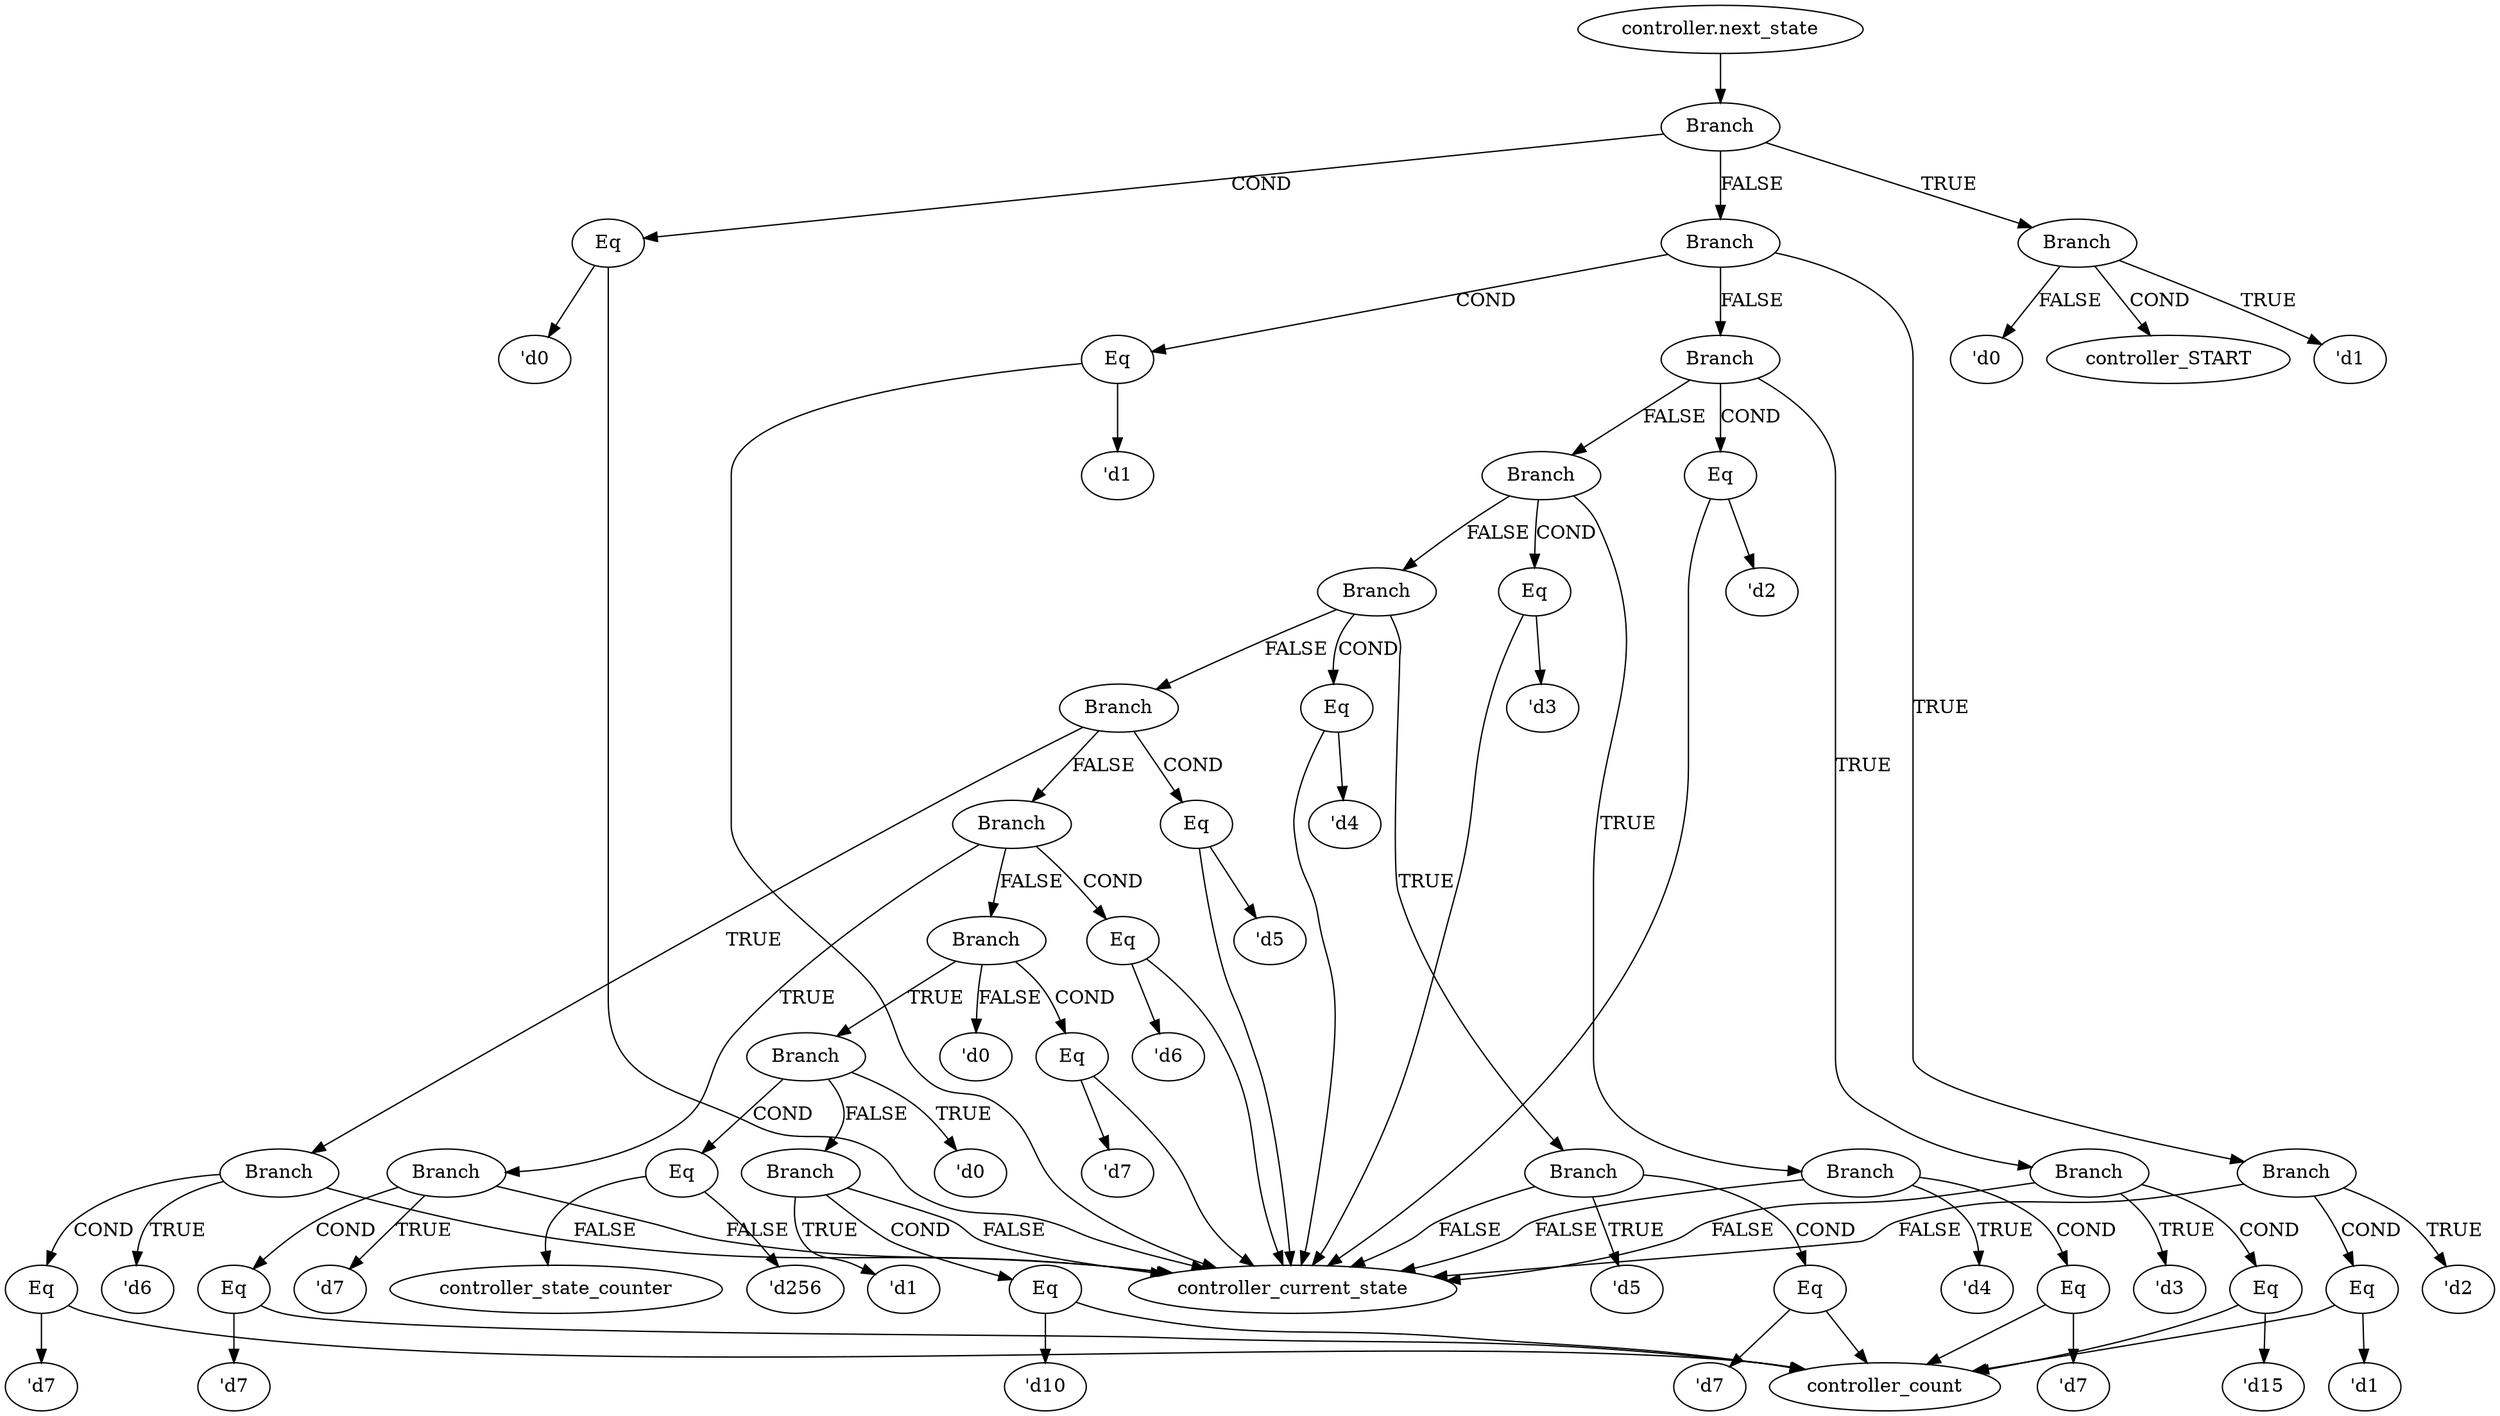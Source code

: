 strict digraph "" {
	node [label="\N"];
	"controller.next_state_graphrename_0"	[color=black,
		label="controller.next_state"];
	Branch_graphrename_1	[color=black,
		label=Branch];
	"controller.next_state_graphrename_0" -> Branch_graphrename_1	[color=black];
	Eq_graphrename_2	[color=black,
		label=Eq];
	Branch_graphrename_1 -> Eq_graphrename_2	[color=black,
		label=COND];
	Branch_graphrename_4	[color=black,
		label=Branch];
	Branch_graphrename_1 -> Branch_graphrename_4	[color=black,
		label=TRUE];
	Branch_graphrename_7	[color=black,
		label=Branch];
	Branch_graphrename_1 -> Branch_graphrename_7	[color=black,
		label=FALSE];
	controller_current_state	[color=black];
	Eq_graphrename_2 -> controller_current_state	[color=black];
	"'d0_graphrename_3"	[color=black,
		label="'d0"];
	Eq_graphrename_2 -> "'d0_graphrename_3"	[color=black];
	controller_START	[color=black];
	Branch_graphrename_4 -> controller_START	[color=black,
		label=COND];
	"'d1_graphrename_5"	[color=black,
		label="'d1"];
	Branch_graphrename_4 -> "'d1_graphrename_5"	[color=black,
		label=TRUE];
	"'d0_graphrename_6"	[color=black,
		label="'d0"];
	Branch_graphrename_4 -> "'d0_graphrename_6"	[color=black,
		label=FALSE];
	Eq_graphrename_8	[color=black,
		label=Eq];
	Branch_graphrename_7 -> Eq_graphrename_8	[color=black,
		label=COND];
	Branch_graphrename_10	[color=black,
		label=Branch];
	Branch_graphrename_7 -> Branch_graphrename_10	[color=black,
		label=TRUE];
	Branch_graphrename_14	[color=black,
		label=Branch];
	Branch_graphrename_7 -> Branch_graphrename_14	[color=black,
		label=FALSE];
	Eq_graphrename_8 -> controller_current_state	[color=black];
	"'d1_graphrename_9"	[color=black,
		label="'d1"];
	Eq_graphrename_8 -> "'d1_graphrename_9"	[color=black];
	Branch_graphrename_10 -> controller_current_state	[color=black,
		label=FALSE];
	Eq_graphrename_11	[color=black,
		label=Eq];
	Branch_graphrename_10 -> Eq_graphrename_11	[color=black,
		label=COND];
	"'d2_graphrename_13"	[color=black,
		label="'d2"];
	Branch_graphrename_10 -> "'d2_graphrename_13"	[color=black,
		label=TRUE];
	controller_count	[color=black];
	Eq_graphrename_11 -> controller_count	[color=black];
	"'d1_graphrename_12"	[color=black,
		label="'d1"];
	Eq_graphrename_11 -> "'d1_graphrename_12"	[color=black];
	Eq_graphrename_15	[color=black,
		label=Eq];
	Branch_graphrename_14 -> Eq_graphrename_15	[color=black,
		label=COND];
	Branch_graphrename_17	[color=black,
		label=Branch];
	Branch_graphrename_14 -> Branch_graphrename_17	[color=black,
		label=TRUE];
	Branch_graphrename_21	[color=black,
		label=Branch];
	Branch_graphrename_14 -> Branch_graphrename_21	[color=black,
		label=FALSE];
	Eq_graphrename_15 -> controller_current_state	[color=black];
	"'d2_graphrename_16"	[color=black,
		label="'d2"];
	Eq_graphrename_15 -> "'d2_graphrename_16"	[color=black];
	Branch_graphrename_17 -> controller_current_state	[color=black,
		label=FALSE];
	Eq_graphrename_18	[color=black,
		label=Eq];
	Branch_graphrename_17 -> Eq_graphrename_18	[color=black,
		label=COND];
	"'d3_graphrename_20"	[color=black,
		label="'d3"];
	Branch_graphrename_17 -> "'d3_graphrename_20"	[color=black,
		label=TRUE];
	Eq_graphrename_18 -> controller_count	[color=black];
	"'d15_graphrename_19"	[color=black,
		label="'d15"];
	Eq_graphrename_18 -> "'d15_graphrename_19"	[color=black];
	Eq_graphrename_22	[color=black,
		label=Eq];
	Branch_graphrename_21 -> Eq_graphrename_22	[color=black,
		label=COND];
	Branch_graphrename_24	[color=black,
		label=Branch];
	Branch_graphrename_21 -> Branch_graphrename_24	[color=black,
		label=TRUE];
	Branch_graphrename_28	[color=black,
		label=Branch];
	Branch_graphrename_21 -> Branch_graphrename_28	[color=black,
		label=FALSE];
	Eq_graphrename_22 -> controller_current_state	[color=black];
	"'d3_graphrename_23"	[color=black,
		label="'d3"];
	Eq_graphrename_22 -> "'d3_graphrename_23"	[color=black];
	Branch_graphrename_24 -> controller_current_state	[color=black,
		label=FALSE];
	Eq_graphrename_25	[color=black,
		label=Eq];
	Branch_graphrename_24 -> Eq_graphrename_25	[color=black,
		label=COND];
	"'d4_graphrename_27"	[color=black,
		label="'d4"];
	Branch_graphrename_24 -> "'d4_graphrename_27"	[color=black,
		label=TRUE];
	Eq_graphrename_25 -> controller_count	[color=black];
	"'d7_graphrename_26"	[color=black,
		label="'d7"];
	Eq_graphrename_25 -> "'d7_graphrename_26"	[color=black];
	Eq_graphrename_29	[color=black,
		label=Eq];
	Branch_graphrename_28 -> Eq_graphrename_29	[color=black,
		label=COND];
	Branch_graphrename_31	[color=black,
		label=Branch];
	Branch_graphrename_28 -> Branch_graphrename_31	[color=black,
		label=TRUE];
	Branch_graphrename_35	[color=black,
		label=Branch];
	Branch_graphrename_28 -> Branch_graphrename_35	[color=black,
		label=FALSE];
	Eq_graphrename_29 -> controller_current_state	[color=black];
	"'d4_graphrename_30"	[color=black,
		label="'d4"];
	Eq_graphrename_29 -> "'d4_graphrename_30"	[color=black];
	Branch_graphrename_31 -> controller_current_state	[color=black,
		label=FALSE];
	Eq_graphrename_32	[color=black,
		label=Eq];
	Branch_graphrename_31 -> Eq_graphrename_32	[color=black,
		label=COND];
	"'d5_graphrename_34"	[color=black,
		label="'d5"];
	Branch_graphrename_31 -> "'d5_graphrename_34"	[color=black,
		label=TRUE];
	Eq_graphrename_32 -> controller_count	[color=black];
	"'d7_graphrename_33"	[color=black,
		label="'d7"];
	Eq_graphrename_32 -> "'d7_graphrename_33"	[color=black];
	Eq_graphrename_36	[color=black,
		label=Eq];
	Branch_graphrename_35 -> Eq_graphrename_36	[color=black,
		label=COND];
	Branch_graphrename_38	[color=black,
		label=Branch];
	Branch_graphrename_35 -> Branch_graphrename_38	[color=black,
		label=TRUE];
	Branch_graphrename_42	[color=black,
		label=Branch];
	Branch_graphrename_35 -> Branch_graphrename_42	[color=black,
		label=FALSE];
	Eq_graphrename_36 -> controller_current_state	[color=black];
	"'d5_graphrename_37"	[color=black,
		label="'d5"];
	Eq_graphrename_36 -> "'d5_graphrename_37"	[color=black];
	Branch_graphrename_38 -> controller_current_state	[color=black,
		label=FALSE];
	Eq_graphrename_39	[color=black,
		label=Eq];
	Branch_graphrename_38 -> Eq_graphrename_39	[color=black,
		label=COND];
	"'d6_graphrename_41"	[color=black,
		label="'d6"];
	Branch_graphrename_38 -> "'d6_graphrename_41"	[color=black,
		label=TRUE];
	Eq_graphrename_39 -> controller_count	[color=black];
	"'d7_graphrename_40"	[color=black,
		label="'d7"];
	Eq_graphrename_39 -> "'d7_graphrename_40"	[color=black];
	Eq_graphrename_43	[color=black,
		label=Eq];
	Branch_graphrename_42 -> Eq_graphrename_43	[color=black,
		label=COND];
	Branch_graphrename_45	[color=black,
		label=Branch];
	Branch_graphrename_42 -> Branch_graphrename_45	[color=black,
		label=TRUE];
	Branch_graphrename_49	[color=black,
		label=Branch];
	Branch_graphrename_42 -> Branch_graphrename_49	[color=black,
		label=FALSE];
	Eq_graphrename_43 -> controller_current_state	[color=black];
	"'d6_graphrename_44"	[color=black,
		label="'d6"];
	Eq_graphrename_43 -> "'d6_graphrename_44"	[color=black];
	Branch_graphrename_45 -> controller_current_state	[color=black,
		label=FALSE];
	Eq_graphrename_46	[color=black,
		label=Eq];
	Branch_graphrename_45 -> Eq_graphrename_46	[color=black,
		label=COND];
	"'d7_graphrename_48"	[color=black,
		label="'d7"];
	Branch_graphrename_45 -> "'d7_graphrename_48"	[color=black,
		label=TRUE];
	Eq_graphrename_46 -> controller_count	[color=black];
	"'d7_graphrename_47"	[color=black,
		label="'d7"];
	Eq_graphrename_46 -> "'d7_graphrename_47"	[color=black];
	Eq_graphrename_50	[color=black,
		label=Eq];
	Branch_graphrename_49 -> Eq_graphrename_50	[color=black,
		label=COND];
	Branch_graphrename_52	[color=black,
		label=Branch];
	Branch_graphrename_49 -> Branch_graphrename_52	[color=black,
		label=TRUE];
	"'d0_graphrename_60"	[color=black,
		label="'d0"];
	Branch_graphrename_49 -> "'d0_graphrename_60"	[color=black,
		label=FALSE];
	Eq_graphrename_50 -> controller_current_state	[color=black];
	"'d7_graphrename_51"	[color=black,
		label="'d7"];
	Eq_graphrename_50 -> "'d7_graphrename_51"	[color=black];
	Eq_graphrename_53	[color=black,
		label=Eq];
	Branch_graphrename_52 -> Eq_graphrename_53	[color=black,
		label=COND];
	"'d0_graphrename_55"	[color=black,
		label="'d0"];
	Branch_graphrename_52 -> "'d0_graphrename_55"	[color=black,
		label=TRUE];
	Branch_graphrename_56	[color=black,
		label=Branch];
	Branch_graphrename_52 -> Branch_graphrename_56	[color=black,
		label=FALSE];
	controller_state_counter	[color=black];
	Eq_graphrename_53 -> controller_state_counter	[color=black];
	"'d256_graphrename_54"	[color=black,
		label="'d256"];
	Eq_graphrename_53 -> "'d256_graphrename_54"	[color=black];
	Branch_graphrename_56 -> controller_current_state	[color=black,
		label=FALSE];
	Eq_graphrename_57	[color=black,
		label=Eq];
	Branch_graphrename_56 -> Eq_graphrename_57	[color=black,
		label=COND];
	"'d1_graphrename_59"	[color=black,
		label="'d1"];
	Branch_graphrename_56 -> "'d1_graphrename_59"	[color=black,
		label=TRUE];
	Eq_graphrename_57 -> controller_count	[color=black];
	"'d10_graphrename_58"	[color=black,
		label="'d10"];
	Eq_graphrename_57 -> "'d10_graphrename_58"	[color=black];
}
